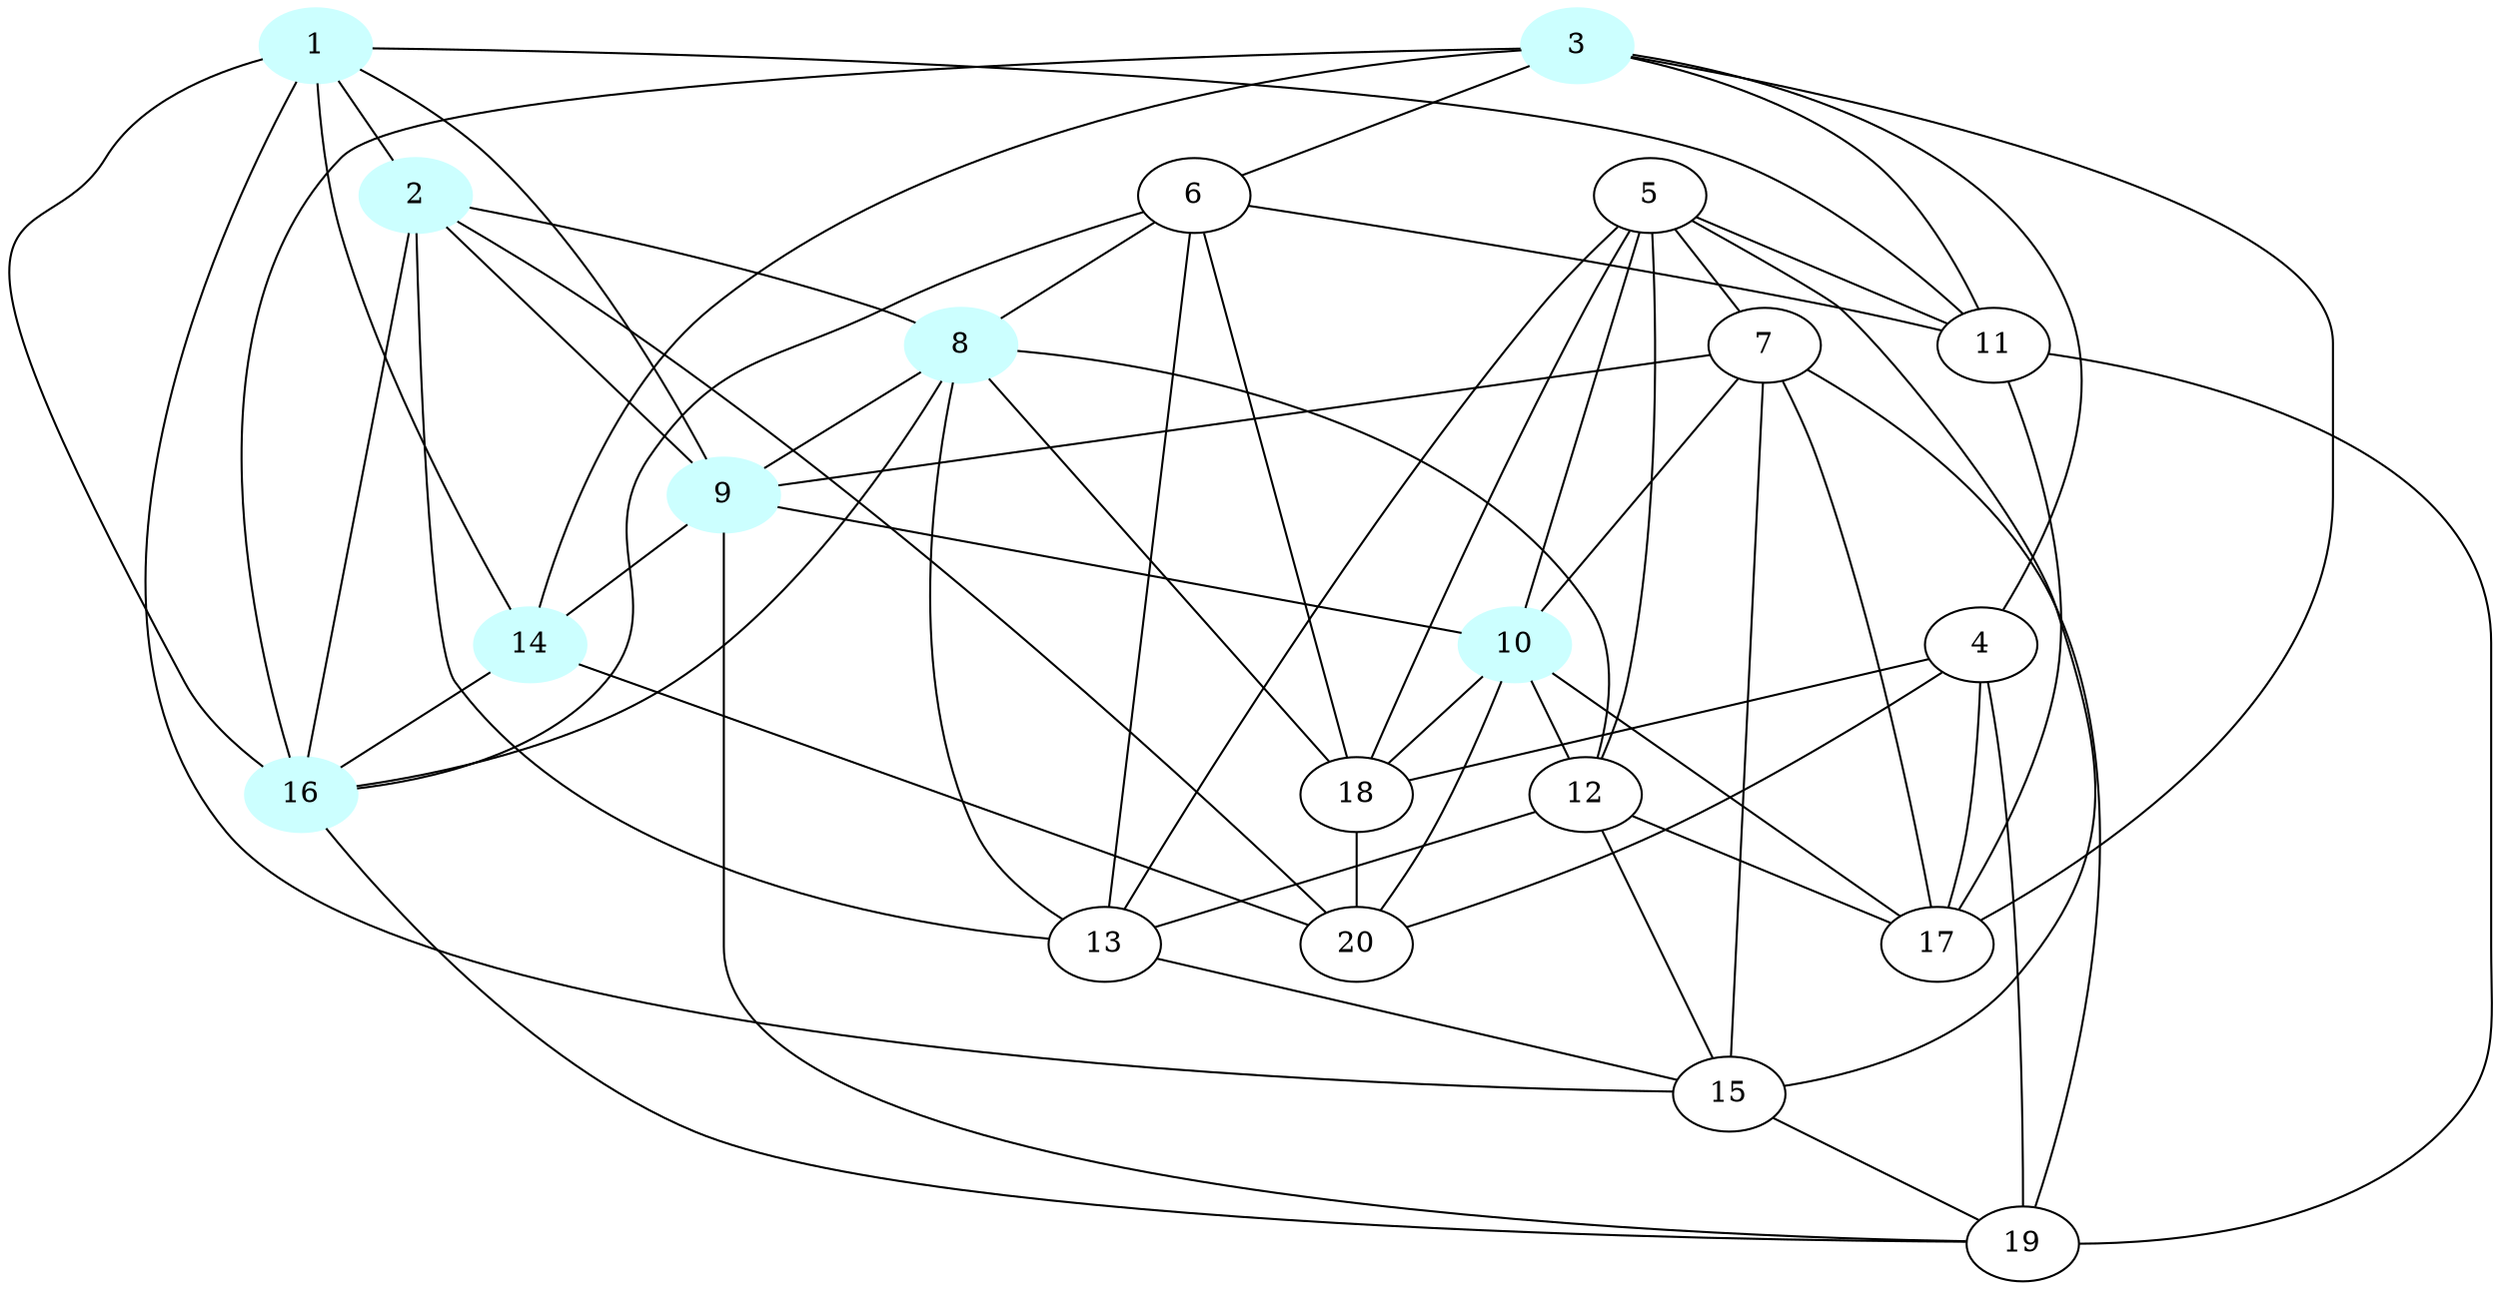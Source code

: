 graph G {
    1 [style=filled, color="#CCFFFF"];
    2 [style=filled, color="#CCFFFF"];
    3 [style=filled, color="#CCFFFF"];
    8 [style=filled, color="#CCFFFF"];
    9 [style=filled, color="#CCFFFF"];
    10 [style=filled, color="#CCFFFF"];
    14 [style=filled, color="#CCFFFF"];
    16 [style=filled, color="#CCFFFF"];
    1 -- 2 [len= 2]
    1 -- 9 [len= 2]
    1 -- 11 [len= 2]
    1 -- 14 [len= 2]
    1 -- 15 [len= 2]
    1 -- 16 [len= 2]
    2 -- 8 [len= 2]
    2 -- 9 [len= 2]
    2 -- 13 [len= 2]
    2 -- 16 [len= 2]
    2 -- 20 [len= 2]
    3 -- 4 [len= 2]
    3 -- 6 [len= 2]
    3 -- 11 [len= 2]
    3 -- 14 [len= 2]
    3 -- 16 [len= 2]
    3 -- 17 [len= 2]
    4 -- 17 [len= 2]
    4 -- 18 [len= 2]
    4 -- 19 [len= 2]
    4 -- 20 [len= 2]
    5 -- 7 [len= 2]
    5 -- 10 [len= 2]
    5 -- 11 [len= 2]
    5 -- 12 [len= 2]
    5 -- 13 [len= 2]
    5 -- 15 [len= 2]
    5 -- 18 [len= 2]
    6 -- 8 [len= 2]
    6 -- 11 [len= 2]
    6 -- 13 [len= 2]
    6 -- 16 [len= 2]
    6 -- 18 [len= 2]
    7 -- 9 [len= 2]
    7 -- 10 [len= 2]
    7 -- 15 [len= 2]
    7 -- 17 [len= 2]
    7 -- 19 [len= 2]
    8 -- 9 [len= 2]
    8 -- 12 [len= 2]
    8 -- 13 [len= 2]
    8 -- 16 [len= 2]
    8 -- 18 [len= 2]
    9 -- 10 [len= 2]
    9 -- 14 [len= 2]
    9 -- 19 [len= 2]
    10 -- 12 [len= 2]
    10 -- 17 [len= 2]
    10 -- 18 [len= 2]
    10 -- 20 [len= 2]
    11 -- 17 [len= 2]
    11 -- 19 [len= 2]
    12 -- 13 [len= 2]
    12 -- 15 [len= 2]
    12 -- 17 [len= 2]
    13 -- 15 [len= 2]
    14 -- 16 [len= 2]
    14 -- 20 [len= 2]
    15 -- 19 [len= 2]
    16 -- 19 [len= 2]
    18 -- 20 [len= 2]
}
